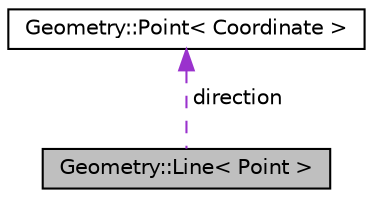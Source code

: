 digraph "Geometry::Line&lt; Point &gt;"
{
 // LATEX_PDF_SIZE
  edge [fontname="Helvetica",fontsize="10",labelfontname="Helvetica",labelfontsize="10"];
  node [fontname="Helvetica",fontsize="10",shape=record];
  Node1 [label="Geometry::Line\< Point \>",height=0.2,width=0.4,color="black", fillcolor="grey75", style="filled", fontcolor="black",tooltip=" "];
  Node2 -> Node1 [dir="back",color="darkorchid3",fontsize="10",style="dashed",label=" direction" ,fontname="Helvetica"];
  Node2 [label="Geometry::Point\< Coordinate \>",height=0.2,width=0.4,color="black", fillcolor="white", style="filled",URL="$structGeometry_1_1Point.html",tooltip="Generic Point structure."];
}
